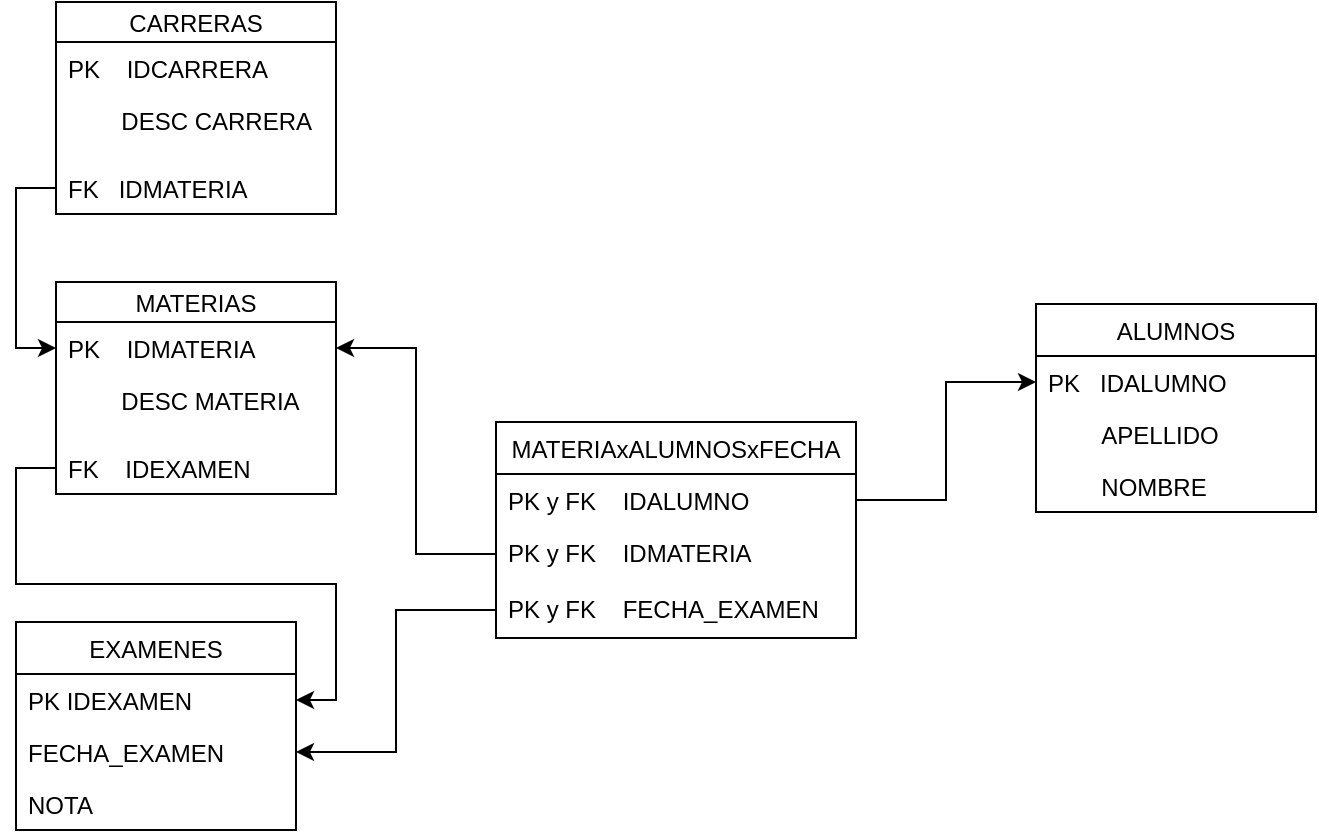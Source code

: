 <mxfile version="17.4.3" type="github">
  <diagram name="Page-1" id="2ca16b54-16f6-2749-3443-fa8db7711227">
    <mxGraphModel dx="1558" dy="576" grid="1" gridSize="10" guides="1" tooltips="1" connect="1" arrows="1" fold="1" page="1" pageScale="1" pageWidth="1100" pageHeight="850" background="none" math="0" shadow="0">
      <root>
        <mxCell id="0" />
        <mxCell id="1" parent="0" />
        <mxCell id="y2i91cYPlv53iorKBUYe-14" value="EXAMENES" style="swimlane;fontStyle=0;childLayout=stackLayout;horizontal=1;startSize=26;fillColor=none;horizontalStack=0;resizeParent=1;resizeParentMax=0;resizeLast=0;collapsible=1;marginBottom=0;" vertex="1" parent="1">
          <mxGeometry x="290" y="480" width="140" height="104" as="geometry" />
        </mxCell>
        <mxCell id="y2i91cYPlv53iorKBUYe-15" value="PK IDEXAMEN" style="text;strokeColor=none;fillColor=none;align=left;verticalAlign=top;spacingLeft=4;spacingRight=4;overflow=hidden;rotatable=0;points=[[0,0.5],[1,0.5]];portConstraint=eastwest;" vertex="1" parent="y2i91cYPlv53iorKBUYe-14">
          <mxGeometry y="26" width="140" height="26" as="geometry" />
        </mxCell>
        <mxCell id="y2i91cYPlv53iorKBUYe-16" value="FECHA_EXAMEN" style="text;strokeColor=none;fillColor=none;align=left;verticalAlign=top;spacingLeft=4;spacingRight=4;overflow=hidden;rotatable=0;points=[[0,0.5],[1,0.5]];portConstraint=eastwest;" vertex="1" parent="y2i91cYPlv53iorKBUYe-14">
          <mxGeometry y="52" width="140" height="26" as="geometry" />
        </mxCell>
        <mxCell id="y2i91cYPlv53iorKBUYe-17" value="NOTA" style="text;strokeColor=none;fillColor=none;align=left;verticalAlign=top;spacingLeft=4;spacingRight=4;overflow=hidden;rotatable=0;points=[[0,0.5],[1,0.5]];portConstraint=eastwest;" vertex="1" parent="y2i91cYPlv53iorKBUYe-14">
          <mxGeometry y="78" width="140" height="26" as="geometry" />
        </mxCell>
        <mxCell id="y2i91cYPlv53iorKBUYe-18" value="ALUMNOS" style="swimlane;fontStyle=0;childLayout=stackLayout;horizontal=1;startSize=26;fillColor=none;horizontalStack=0;resizeParent=1;resizeParentMax=0;resizeLast=0;collapsible=1;marginBottom=0;" vertex="1" parent="1">
          <mxGeometry x="800" y="321" width="140" height="104" as="geometry" />
        </mxCell>
        <mxCell id="y2i91cYPlv53iorKBUYe-19" value="PK   IDALUMNO" style="text;strokeColor=none;fillColor=none;align=left;verticalAlign=top;spacingLeft=4;spacingRight=4;overflow=hidden;rotatable=0;points=[[0,0.5],[1,0.5]];portConstraint=eastwest;" vertex="1" parent="y2i91cYPlv53iorKBUYe-18">
          <mxGeometry y="26" width="140" height="26" as="geometry" />
        </mxCell>
        <mxCell id="y2i91cYPlv53iorKBUYe-20" value="        APELLIDO" style="text;strokeColor=none;fillColor=none;align=left;verticalAlign=top;spacingLeft=4;spacingRight=4;overflow=hidden;rotatable=0;points=[[0,0.5],[1,0.5]];portConstraint=eastwest;" vertex="1" parent="y2i91cYPlv53iorKBUYe-18">
          <mxGeometry y="52" width="140" height="26" as="geometry" />
        </mxCell>
        <mxCell id="y2i91cYPlv53iorKBUYe-21" value="        NOMBRE" style="text;strokeColor=none;fillColor=none;align=left;verticalAlign=top;spacingLeft=4;spacingRight=4;overflow=hidden;rotatable=0;points=[[0,0.5],[1,0.5]];portConstraint=eastwest;" vertex="1" parent="y2i91cYPlv53iorKBUYe-18">
          <mxGeometry y="78" width="140" height="26" as="geometry" />
        </mxCell>
        <mxCell id="y2i91cYPlv53iorKBUYe-23" value="CARRERAS" style="swimlane;fontStyle=0;childLayout=stackLayout;horizontal=1;startSize=20;fillColor=none;horizontalStack=0;resizeParent=1;resizeParentMax=0;resizeLast=0;collapsible=1;marginBottom=0;" vertex="1" parent="1">
          <mxGeometry x="310" y="170" width="140" height="106" as="geometry" />
        </mxCell>
        <mxCell id="y2i91cYPlv53iorKBUYe-24" value="PK    IDCARRERA" style="text;strokeColor=none;fillColor=none;align=left;verticalAlign=top;spacingLeft=4;spacingRight=4;overflow=hidden;rotatable=0;points=[[0,0.5],[1,0.5]];portConstraint=eastwest;" vertex="1" parent="y2i91cYPlv53iorKBUYe-23">
          <mxGeometry y="20" width="140" height="26" as="geometry" />
        </mxCell>
        <mxCell id="y2i91cYPlv53iorKBUYe-25" value="        DESC CARRERA" style="text;strokeColor=none;fillColor=none;align=left;verticalAlign=top;spacingLeft=4;spacingRight=4;overflow=hidden;rotatable=0;points=[[0,0.5],[1,0.5]];portConstraint=eastwest;" vertex="1" parent="y2i91cYPlv53iorKBUYe-23">
          <mxGeometry y="46" width="140" height="34" as="geometry" />
        </mxCell>
        <mxCell id="y2i91cYPlv53iorKBUYe-27" value="FK   IDMATERIA" style="text;strokeColor=none;fillColor=none;align=left;verticalAlign=top;spacingLeft=4;spacingRight=4;overflow=hidden;rotatable=0;points=[[0,0.5],[1,0.5]];portConstraint=eastwest;" vertex="1" parent="y2i91cYPlv53iorKBUYe-23">
          <mxGeometry y="80" width="140" height="26" as="geometry" />
        </mxCell>
        <mxCell id="y2i91cYPlv53iorKBUYe-28" style="edgeStyle=orthogonalEdgeStyle;rounded=0;orthogonalLoop=1;jettySize=auto;html=1;entryX=0;entryY=0.5;entryDx=0;entryDy=0;" edge="1" parent="1" source="y2i91cYPlv53iorKBUYe-27" target="y2i91cYPlv53iorKBUYe-30">
          <mxGeometry relative="1" as="geometry">
            <mxPoint x="260" y="360" as="targetPoint" />
          </mxGeometry>
        </mxCell>
        <mxCell id="y2i91cYPlv53iorKBUYe-29" value="MATERIAS" style="swimlane;fontStyle=0;childLayout=stackLayout;horizontal=1;startSize=20;fillColor=none;horizontalStack=0;resizeParent=1;resizeParentMax=0;resizeLast=0;collapsible=1;marginBottom=0;" vertex="1" parent="1">
          <mxGeometry x="310" y="310" width="140" height="106" as="geometry" />
        </mxCell>
        <mxCell id="y2i91cYPlv53iorKBUYe-30" value="PK    IDMATERIA" style="text;strokeColor=none;fillColor=none;align=left;verticalAlign=top;spacingLeft=4;spacingRight=4;overflow=hidden;rotatable=0;points=[[0,0.5],[1,0.5]];portConstraint=eastwest;" vertex="1" parent="y2i91cYPlv53iorKBUYe-29">
          <mxGeometry y="20" width="140" height="26" as="geometry" />
        </mxCell>
        <mxCell id="y2i91cYPlv53iorKBUYe-31" value="        DESC MATERIA" style="text;strokeColor=none;fillColor=none;align=left;verticalAlign=top;spacingLeft=4;spacingRight=4;overflow=hidden;rotatable=0;points=[[0,0.5],[1,0.5]];portConstraint=eastwest;" vertex="1" parent="y2i91cYPlv53iorKBUYe-29">
          <mxGeometry y="46" width="140" height="34" as="geometry" />
        </mxCell>
        <mxCell id="y2i91cYPlv53iorKBUYe-39" value="FK    IDEXAMEN" style="text;strokeColor=none;fillColor=none;align=left;verticalAlign=top;spacingLeft=4;spacingRight=4;overflow=hidden;rotatable=0;points=[[0,0.5],[1,0.5]];portConstraint=eastwest;" vertex="1" parent="y2i91cYPlv53iorKBUYe-29">
          <mxGeometry y="80" width="140" height="26" as="geometry" />
        </mxCell>
        <mxCell id="y2i91cYPlv53iorKBUYe-33" value="MATERIAxALUMNOSxFECHA" style="swimlane;fontStyle=0;childLayout=stackLayout;horizontal=1;startSize=26;fillColor=none;horizontalStack=0;resizeParent=1;resizeParentMax=0;resizeLast=0;collapsible=1;marginBottom=0;" vertex="1" parent="1">
          <mxGeometry x="530" y="380" width="180" height="108" as="geometry" />
        </mxCell>
        <mxCell id="y2i91cYPlv53iorKBUYe-34" value="PK y FK    IDALUMNO" style="text;strokeColor=none;fillColor=none;align=left;verticalAlign=top;spacingLeft=4;spacingRight=4;overflow=hidden;rotatable=0;points=[[0,0.5],[1,0.5]];portConstraint=eastwest;" vertex="1" parent="y2i91cYPlv53iorKBUYe-33">
          <mxGeometry y="26" width="180" height="26" as="geometry" />
        </mxCell>
        <mxCell id="y2i91cYPlv53iorKBUYe-35" value="PK y FK    IDMATERIA" style="text;strokeColor=none;fillColor=none;align=left;verticalAlign=top;spacingLeft=4;spacingRight=4;overflow=hidden;rotatable=0;points=[[0,0.5],[1,0.5]];portConstraint=eastwest;" vertex="1" parent="y2i91cYPlv53iorKBUYe-33">
          <mxGeometry y="52" width="180" height="28" as="geometry" />
        </mxCell>
        <mxCell id="y2i91cYPlv53iorKBUYe-42" value="PK y FK    FECHA_EXAMEN" style="text;strokeColor=none;fillColor=none;align=left;verticalAlign=top;spacingLeft=4;spacingRight=4;overflow=hidden;rotatable=0;points=[[0,0.5],[1,0.5]];portConstraint=eastwest;" vertex="1" parent="y2i91cYPlv53iorKBUYe-33">
          <mxGeometry y="80" width="180" height="28" as="geometry" />
        </mxCell>
        <mxCell id="y2i91cYPlv53iorKBUYe-37" style="edgeStyle=orthogonalEdgeStyle;rounded=0;orthogonalLoop=1;jettySize=auto;html=1;" edge="1" parent="1" source="y2i91cYPlv53iorKBUYe-34" target="y2i91cYPlv53iorKBUYe-19">
          <mxGeometry relative="1" as="geometry" />
        </mxCell>
        <mxCell id="y2i91cYPlv53iorKBUYe-38" style="edgeStyle=orthogonalEdgeStyle;rounded=0;orthogonalLoop=1;jettySize=auto;html=1;entryX=1;entryY=0.5;entryDx=0;entryDy=0;" edge="1" parent="1" source="y2i91cYPlv53iorKBUYe-35" target="y2i91cYPlv53iorKBUYe-30">
          <mxGeometry relative="1" as="geometry" />
        </mxCell>
        <mxCell id="y2i91cYPlv53iorKBUYe-40" style="edgeStyle=orthogonalEdgeStyle;rounded=0;orthogonalLoop=1;jettySize=auto;html=1;" edge="1" parent="1" source="y2i91cYPlv53iorKBUYe-39" target="y2i91cYPlv53iorKBUYe-15">
          <mxGeometry relative="1" as="geometry" />
        </mxCell>
        <mxCell id="y2i91cYPlv53iorKBUYe-43" style="edgeStyle=orthogonalEdgeStyle;rounded=0;orthogonalLoop=1;jettySize=auto;html=1;" edge="1" parent="1" source="y2i91cYPlv53iorKBUYe-42" target="y2i91cYPlv53iorKBUYe-16">
          <mxGeometry relative="1" as="geometry" />
        </mxCell>
      </root>
    </mxGraphModel>
  </diagram>
</mxfile>
